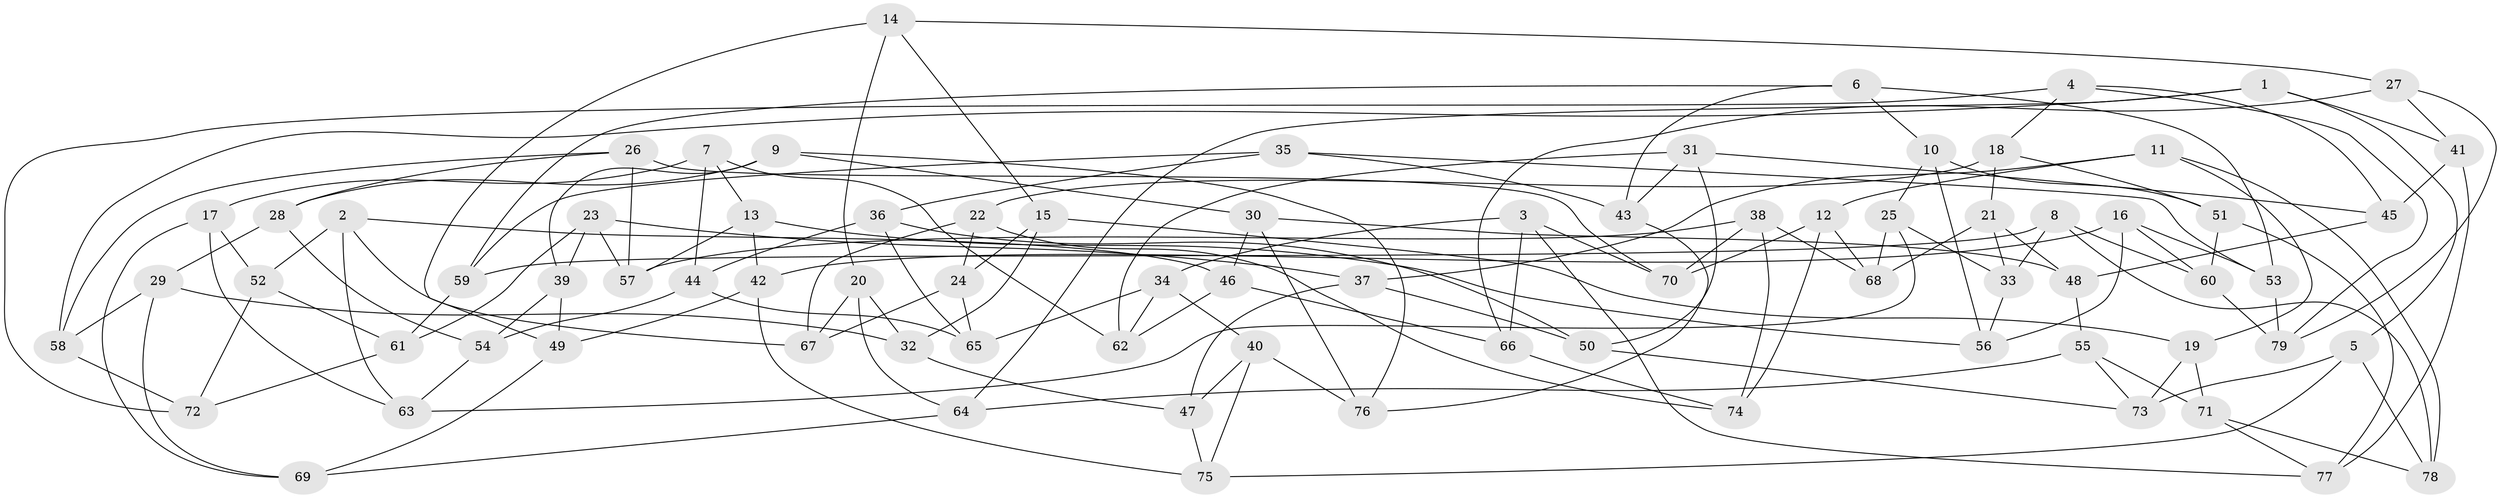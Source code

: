 // Generated by graph-tools (version 1.1) at 2025/37/03/09/25 02:37:58]
// undirected, 79 vertices, 158 edges
graph export_dot {
graph [start="1"]
  node [color=gray90,style=filled];
  1;
  2;
  3;
  4;
  5;
  6;
  7;
  8;
  9;
  10;
  11;
  12;
  13;
  14;
  15;
  16;
  17;
  18;
  19;
  20;
  21;
  22;
  23;
  24;
  25;
  26;
  27;
  28;
  29;
  30;
  31;
  32;
  33;
  34;
  35;
  36;
  37;
  38;
  39;
  40;
  41;
  42;
  43;
  44;
  45;
  46;
  47;
  48;
  49;
  50;
  51;
  52;
  53;
  54;
  55;
  56;
  57;
  58;
  59;
  60;
  61;
  62;
  63;
  64;
  65;
  66;
  67;
  68;
  69;
  70;
  71;
  72;
  73;
  74;
  75;
  76;
  77;
  78;
  79;
  1 -- 41;
  1 -- 58;
  1 -- 64;
  1 -- 5;
  2 -- 52;
  2 -- 63;
  2 -- 67;
  2 -- 46;
  3 -- 70;
  3 -- 34;
  3 -- 66;
  3 -- 77;
  4 -- 72;
  4 -- 79;
  4 -- 18;
  4 -- 45;
  5 -- 78;
  5 -- 75;
  5 -- 73;
  6 -- 10;
  6 -- 43;
  6 -- 59;
  6 -- 53;
  7 -- 13;
  7 -- 62;
  7 -- 44;
  7 -- 17;
  8 -- 59;
  8 -- 60;
  8 -- 78;
  8 -- 33;
  9 -- 39;
  9 -- 28;
  9 -- 30;
  9 -- 76;
  10 -- 56;
  10 -- 51;
  10 -- 25;
  11 -- 78;
  11 -- 12;
  11 -- 37;
  11 -- 19;
  12 -- 74;
  12 -- 70;
  12 -- 68;
  13 -- 56;
  13 -- 42;
  13 -- 57;
  14 -- 15;
  14 -- 20;
  14 -- 49;
  14 -- 27;
  15 -- 24;
  15 -- 32;
  15 -- 19;
  16 -- 56;
  16 -- 42;
  16 -- 60;
  16 -- 53;
  17 -- 69;
  17 -- 63;
  17 -- 52;
  18 -- 51;
  18 -- 21;
  18 -- 22;
  19 -- 73;
  19 -- 71;
  20 -- 67;
  20 -- 64;
  20 -- 32;
  21 -- 48;
  21 -- 33;
  21 -- 68;
  22 -- 24;
  22 -- 74;
  22 -- 67;
  23 -- 61;
  23 -- 37;
  23 -- 57;
  23 -- 39;
  24 -- 65;
  24 -- 67;
  25 -- 63;
  25 -- 68;
  25 -- 33;
  26 -- 58;
  26 -- 28;
  26 -- 70;
  26 -- 57;
  27 -- 41;
  27 -- 79;
  27 -- 66;
  28 -- 54;
  28 -- 29;
  29 -- 58;
  29 -- 69;
  29 -- 32;
  30 -- 48;
  30 -- 76;
  30 -- 46;
  31 -- 50;
  31 -- 62;
  31 -- 45;
  31 -- 43;
  32 -- 47;
  33 -- 56;
  34 -- 62;
  34 -- 65;
  34 -- 40;
  35 -- 43;
  35 -- 36;
  35 -- 53;
  35 -- 59;
  36 -- 65;
  36 -- 50;
  36 -- 44;
  37 -- 47;
  37 -- 50;
  38 -- 74;
  38 -- 68;
  38 -- 57;
  38 -- 70;
  39 -- 54;
  39 -- 49;
  40 -- 76;
  40 -- 75;
  40 -- 47;
  41 -- 77;
  41 -- 45;
  42 -- 49;
  42 -- 75;
  43 -- 76;
  44 -- 65;
  44 -- 54;
  45 -- 48;
  46 -- 62;
  46 -- 66;
  47 -- 75;
  48 -- 55;
  49 -- 69;
  50 -- 73;
  51 -- 60;
  51 -- 77;
  52 -- 61;
  52 -- 72;
  53 -- 79;
  54 -- 63;
  55 -- 71;
  55 -- 64;
  55 -- 73;
  58 -- 72;
  59 -- 61;
  60 -- 79;
  61 -- 72;
  64 -- 69;
  66 -- 74;
  71 -- 78;
  71 -- 77;
}
